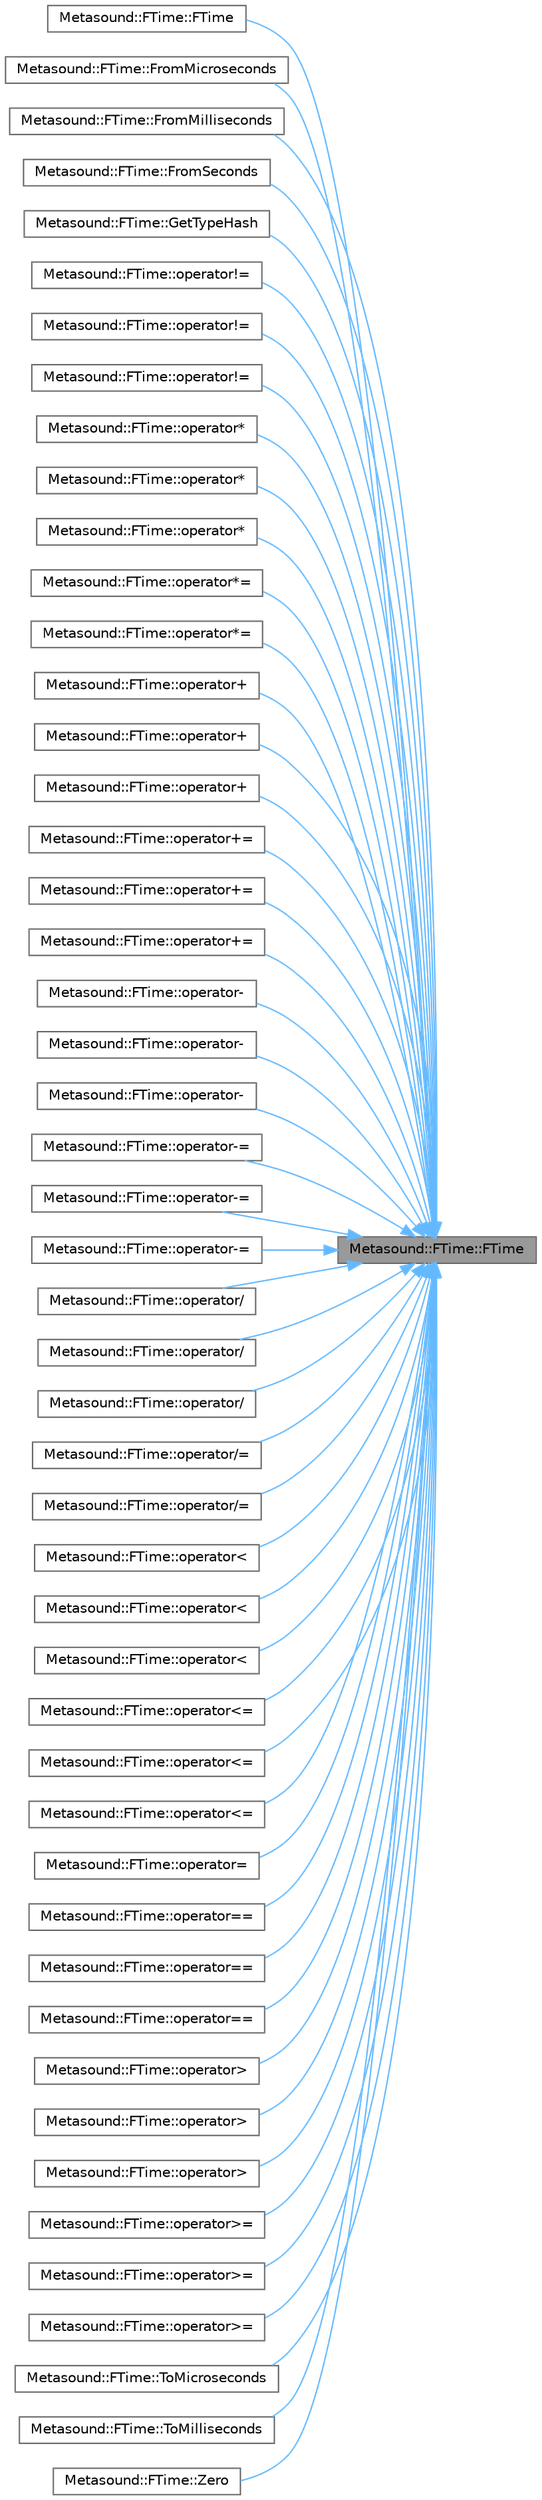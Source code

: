 digraph "Metasound::FTime::FTime"
{
 // INTERACTIVE_SVG=YES
 // LATEX_PDF_SIZE
  bgcolor="transparent";
  edge [fontname=Helvetica,fontsize=10,labelfontname=Helvetica,labelfontsize=10];
  node [fontname=Helvetica,fontsize=10,shape=box,height=0.2,width=0.4];
  rankdir="RL";
  Node1 [id="Node000001",label="Metasound::FTime::FTime",height=0.2,width=0.4,color="gray40", fillcolor="grey60", style="filled", fontcolor="black",tooltip=" "];
  Node1 -> Node2 [id="edge1_Node000001_Node000002",dir="back",color="steelblue1",style="solid",tooltip=" "];
  Node2 [id="Node000002",label="Metasound::FTime::FTime",height=0.2,width=0.4,color="grey40", fillcolor="white", style="filled",URL="$db/d8f/classMetasound_1_1FTime.html#af6d977bd59648a4c3cbb0235f98eb68b",tooltip=" "];
  Node1 -> Node3 [id="edge2_Node000001_Node000003",dir="back",color="steelblue1",style="solid",tooltip=" "];
  Node3 [id="Node000003",label="Metasound::FTime::FromMicroseconds",height=0.2,width=0.4,color="grey40", fillcolor="white", style="filled",URL="$db/d8f/classMetasound_1_1FTime.html#a79f2514e6dbd11612378818e6f0535e7",tooltip=" "];
  Node1 -> Node4 [id="edge3_Node000001_Node000004",dir="back",color="steelblue1",style="solid",tooltip=" "];
  Node4 [id="Node000004",label="Metasound::FTime::FromMilliseconds",height=0.2,width=0.4,color="grey40", fillcolor="white", style="filled",URL="$db/d8f/classMetasound_1_1FTime.html#ac8e7e106eaaa0e0215a0f59b32ebe270",tooltip=" "];
  Node1 -> Node5 [id="edge4_Node000001_Node000005",dir="back",color="steelblue1",style="solid",tooltip=" "];
  Node5 [id="Node000005",label="Metasound::FTime::FromSeconds",height=0.2,width=0.4,color="grey40", fillcolor="white", style="filled",URL="$db/d8f/classMetasound_1_1FTime.html#ab90ca231d66284fd3e83de4667b0ec12",tooltip=" "];
  Node1 -> Node6 [id="edge5_Node000001_Node000006",dir="back",color="steelblue1",style="solid",tooltip=" "];
  Node6 [id="Node000006",label="Metasound::FTime::GetTypeHash",height=0.2,width=0.4,color="grey40", fillcolor="white", style="filled",URL="$db/d8f/classMetasound_1_1FTime.html#a922ced4307b6b9195df2cc3d1ead80a5",tooltip=" "];
  Node1 -> Node7 [id="edge6_Node000001_Node000007",dir="back",color="steelblue1",style="solid",tooltip=" "];
  Node7 [id="Node000007",label="Metasound::FTime::operator!=",height=0.2,width=0.4,color="grey40", fillcolor="white", style="filled",URL="$db/d8f/classMetasound_1_1FTime.html#aaa65ec399d42a94bfdfbf425831c09f3",tooltip=" "];
  Node1 -> Node8 [id="edge7_Node000001_Node000008",dir="back",color="steelblue1",style="solid",tooltip=" "];
  Node8 [id="Node000008",label="Metasound::FTime::operator!=",height=0.2,width=0.4,color="grey40", fillcolor="white", style="filled",URL="$db/d8f/classMetasound_1_1FTime.html#ac2fe8e0af5376fbae2c0233357d4460d",tooltip=" "];
  Node1 -> Node9 [id="edge8_Node000001_Node000009",dir="back",color="steelblue1",style="solid",tooltip=" "];
  Node9 [id="Node000009",label="Metasound::FTime::operator!=",height=0.2,width=0.4,color="grey40", fillcolor="white", style="filled",URL="$db/d8f/classMetasound_1_1FTime.html#afe059173b2a09d270f2d025616a6751c",tooltip=" "];
  Node1 -> Node10 [id="edge9_Node000001_Node000010",dir="back",color="steelblue1",style="solid",tooltip=" "];
  Node10 [id="Node000010",label="Metasound::FTime::operator*",height=0.2,width=0.4,color="grey40", fillcolor="white", style="filled",URL="$db/d8f/classMetasound_1_1FTime.html#a8e236c4678c1e3664e5717dee9b2f0df",tooltip=" "];
  Node1 -> Node11 [id="edge10_Node000001_Node000011",dir="back",color="steelblue1",style="solid",tooltip=" "];
  Node11 [id="Node000011",label="Metasound::FTime::operator*",height=0.2,width=0.4,color="grey40", fillcolor="white", style="filled",URL="$db/d8f/classMetasound_1_1FTime.html#a4c18662eddfa27a3946f84d3c68d1e92",tooltip=" "];
  Node1 -> Node12 [id="edge11_Node000001_Node000012",dir="back",color="steelblue1",style="solid",tooltip=" "];
  Node12 [id="Node000012",label="Metasound::FTime::operator*",height=0.2,width=0.4,color="grey40", fillcolor="white", style="filled",URL="$db/d8f/classMetasound_1_1FTime.html#aeb1c33f2257ce9b54e2d993f39257c4a",tooltip=" "];
  Node1 -> Node13 [id="edge12_Node000001_Node000013",dir="back",color="steelblue1",style="solid",tooltip=" "];
  Node13 [id="Node000013",label="Metasound::FTime::operator*=",height=0.2,width=0.4,color="grey40", fillcolor="white", style="filled",URL="$db/d8f/classMetasound_1_1FTime.html#ab17c670597a45595e6d57d257194a82a",tooltip=" "];
  Node1 -> Node14 [id="edge13_Node000001_Node000014",dir="back",color="steelblue1",style="solid",tooltip=" "];
  Node14 [id="Node000014",label="Metasound::FTime::operator*=",height=0.2,width=0.4,color="grey40", fillcolor="white", style="filled",URL="$db/d8f/classMetasound_1_1FTime.html#a49f5d57a8d8501f50912a388045d6036",tooltip=" "];
  Node1 -> Node15 [id="edge14_Node000001_Node000015",dir="back",color="steelblue1",style="solid",tooltip=" "];
  Node15 [id="Node000015",label="Metasound::FTime::operator+",height=0.2,width=0.4,color="grey40", fillcolor="white", style="filled",URL="$db/d8f/classMetasound_1_1FTime.html#a142104a235bb98b545866829dee71660",tooltip=" "];
  Node1 -> Node16 [id="edge15_Node000001_Node000016",dir="back",color="steelblue1",style="solid",tooltip=" "];
  Node16 [id="Node000016",label="Metasound::FTime::operator+",height=0.2,width=0.4,color="grey40", fillcolor="white", style="filled",URL="$db/d8f/classMetasound_1_1FTime.html#af9c455b69045de41c1ab3e7ed0d57c1c",tooltip=" "];
  Node1 -> Node17 [id="edge16_Node000001_Node000017",dir="back",color="steelblue1",style="solid",tooltip=" "];
  Node17 [id="Node000017",label="Metasound::FTime::operator+",height=0.2,width=0.4,color="grey40", fillcolor="white", style="filled",URL="$db/d8f/classMetasound_1_1FTime.html#a1e2d7fffe4a27324d23118a25c4ff025",tooltip=" "];
  Node1 -> Node18 [id="edge17_Node000001_Node000018",dir="back",color="steelblue1",style="solid",tooltip=" "];
  Node18 [id="Node000018",label="Metasound::FTime::operator+=",height=0.2,width=0.4,color="grey40", fillcolor="white", style="filled",URL="$db/d8f/classMetasound_1_1FTime.html#af78929a63c7a6d93c8f0d291ac822350",tooltip=" "];
  Node1 -> Node19 [id="edge18_Node000001_Node000019",dir="back",color="steelblue1",style="solid",tooltip=" "];
  Node19 [id="Node000019",label="Metasound::FTime::operator+=",height=0.2,width=0.4,color="grey40", fillcolor="white", style="filled",URL="$db/d8f/classMetasound_1_1FTime.html#aebd43404b224623208fb6cd3bc53121c",tooltip=" "];
  Node1 -> Node20 [id="edge19_Node000001_Node000020",dir="back",color="steelblue1",style="solid",tooltip=" "];
  Node20 [id="Node000020",label="Metasound::FTime::operator+=",height=0.2,width=0.4,color="grey40", fillcolor="white", style="filled",URL="$db/d8f/classMetasound_1_1FTime.html#a387fc36a61116270f99f2c0aae14a55a",tooltip=" "];
  Node1 -> Node21 [id="edge20_Node000001_Node000021",dir="back",color="steelblue1",style="solid",tooltip=" "];
  Node21 [id="Node000021",label="Metasound::FTime::operator-",height=0.2,width=0.4,color="grey40", fillcolor="white", style="filled",URL="$db/d8f/classMetasound_1_1FTime.html#a5425b08fb189ec9f6291c7f715782ed0",tooltip=" "];
  Node1 -> Node22 [id="edge21_Node000001_Node000022",dir="back",color="steelblue1",style="solid",tooltip=" "];
  Node22 [id="Node000022",label="Metasound::FTime::operator-",height=0.2,width=0.4,color="grey40", fillcolor="white", style="filled",URL="$db/d8f/classMetasound_1_1FTime.html#a01239042b61a517a6e55978a423030f6",tooltip=" "];
  Node1 -> Node23 [id="edge22_Node000001_Node000023",dir="back",color="steelblue1",style="solid",tooltip=" "];
  Node23 [id="Node000023",label="Metasound::FTime::operator-",height=0.2,width=0.4,color="grey40", fillcolor="white", style="filled",URL="$db/d8f/classMetasound_1_1FTime.html#ad36dcf544bb6760629bc67ebb5c4d806",tooltip=" "];
  Node1 -> Node24 [id="edge23_Node000001_Node000024",dir="back",color="steelblue1",style="solid",tooltip=" "];
  Node24 [id="Node000024",label="Metasound::FTime::operator-=",height=0.2,width=0.4,color="grey40", fillcolor="white", style="filled",URL="$db/d8f/classMetasound_1_1FTime.html#a3a75fa4658031be88da337cbdb239369",tooltip=" "];
  Node1 -> Node25 [id="edge24_Node000001_Node000025",dir="back",color="steelblue1",style="solid",tooltip=" "];
  Node25 [id="Node000025",label="Metasound::FTime::operator-=",height=0.2,width=0.4,color="grey40", fillcolor="white", style="filled",URL="$db/d8f/classMetasound_1_1FTime.html#ab1f7706c1e2ebfb5c6f9196ad85037c7",tooltip=" "];
  Node1 -> Node26 [id="edge25_Node000001_Node000026",dir="back",color="steelblue1",style="solid",tooltip=" "];
  Node26 [id="Node000026",label="Metasound::FTime::operator-=",height=0.2,width=0.4,color="grey40", fillcolor="white", style="filled",URL="$db/d8f/classMetasound_1_1FTime.html#a28e112acfe9452ffa02b6f068ba4f942",tooltip=" "];
  Node1 -> Node27 [id="edge26_Node000001_Node000027",dir="back",color="steelblue1",style="solid",tooltip=" "];
  Node27 [id="Node000027",label="Metasound::FTime::operator/",height=0.2,width=0.4,color="grey40", fillcolor="white", style="filled",URL="$db/d8f/classMetasound_1_1FTime.html#ac2a5730412713ba16c3b15e58cf42346",tooltip=" "];
  Node1 -> Node28 [id="edge27_Node000001_Node000028",dir="back",color="steelblue1",style="solid",tooltip=" "];
  Node28 [id="Node000028",label="Metasound::FTime::operator/",height=0.2,width=0.4,color="grey40", fillcolor="white", style="filled",URL="$db/d8f/classMetasound_1_1FTime.html#a510c1fb763ce30f7fd3a90b075bc7100",tooltip=" "];
  Node1 -> Node29 [id="edge28_Node000001_Node000029",dir="back",color="steelblue1",style="solid",tooltip=" "];
  Node29 [id="Node000029",label="Metasound::FTime::operator/",height=0.2,width=0.4,color="grey40", fillcolor="white", style="filled",URL="$db/d8f/classMetasound_1_1FTime.html#aebc87962f9f122a7036831bd12ad5571",tooltip=" "];
  Node1 -> Node30 [id="edge29_Node000001_Node000030",dir="back",color="steelblue1",style="solid",tooltip=" "];
  Node30 [id="Node000030",label="Metasound::FTime::operator/=",height=0.2,width=0.4,color="grey40", fillcolor="white", style="filled",URL="$db/d8f/classMetasound_1_1FTime.html#aae312f404d1de2ad07005669e8b5c0c6",tooltip=" "];
  Node1 -> Node31 [id="edge30_Node000001_Node000031",dir="back",color="steelblue1",style="solid",tooltip=" "];
  Node31 [id="Node000031",label="Metasound::FTime::operator/=",height=0.2,width=0.4,color="grey40", fillcolor="white", style="filled",URL="$db/d8f/classMetasound_1_1FTime.html#ac2771b1ab34739e48b3516b0f9740dd3",tooltip=" "];
  Node1 -> Node32 [id="edge31_Node000001_Node000032",dir="back",color="steelblue1",style="solid",tooltip=" "];
  Node32 [id="Node000032",label="Metasound::FTime::operator\<",height=0.2,width=0.4,color="grey40", fillcolor="white", style="filled",URL="$db/d8f/classMetasound_1_1FTime.html#a9b4fdd04041449c8dd788b256c5050a4",tooltip=" "];
  Node1 -> Node33 [id="edge32_Node000001_Node000033",dir="back",color="steelblue1",style="solid",tooltip=" "];
  Node33 [id="Node000033",label="Metasound::FTime::operator\<",height=0.2,width=0.4,color="grey40", fillcolor="white", style="filled",URL="$db/d8f/classMetasound_1_1FTime.html#ab1d76596cade7e8718a770ec5e853768",tooltip=" "];
  Node1 -> Node34 [id="edge33_Node000001_Node000034",dir="back",color="steelblue1",style="solid",tooltip=" "];
  Node34 [id="Node000034",label="Metasound::FTime::operator\<",height=0.2,width=0.4,color="grey40", fillcolor="white", style="filled",URL="$db/d8f/classMetasound_1_1FTime.html#ab6b95dcf053fa1232007e1c30b5fb065",tooltip=" "];
  Node1 -> Node35 [id="edge34_Node000001_Node000035",dir="back",color="steelblue1",style="solid",tooltip=" "];
  Node35 [id="Node000035",label="Metasound::FTime::operator\<=",height=0.2,width=0.4,color="grey40", fillcolor="white", style="filled",URL="$db/d8f/classMetasound_1_1FTime.html#aa8d357bc20f4130b1698cc1123afebcd",tooltip=" "];
  Node1 -> Node36 [id="edge35_Node000001_Node000036",dir="back",color="steelblue1",style="solid",tooltip=" "];
  Node36 [id="Node000036",label="Metasound::FTime::operator\<=",height=0.2,width=0.4,color="grey40", fillcolor="white", style="filled",URL="$db/d8f/classMetasound_1_1FTime.html#a55b86cf686e8924cdba1a150da85a9ff",tooltip=" "];
  Node1 -> Node37 [id="edge36_Node000001_Node000037",dir="back",color="steelblue1",style="solid",tooltip=" "];
  Node37 [id="Node000037",label="Metasound::FTime::operator\<=",height=0.2,width=0.4,color="grey40", fillcolor="white", style="filled",URL="$db/d8f/classMetasound_1_1FTime.html#a5b03797e47e2bab24853048d98fea56b",tooltip=" "];
  Node1 -> Node38 [id="edge37_Node000001_Node000038",dir="back",color="steelblue1",style="solid",tooltip=" "];
  Node38 [id="Node000038",label="Metasound::FTime::operator=",height=0.2,width=0.4,color="grey40", fillcolor="white", style="filled",URL="$db/d8f/classMetasound_1_1FTime.html#aade85bbb5e0265e3be1bf1722a275133",tooltip=" "];
  Node1 -> Node39 [id="edge38_Node000001_Node000039",dir="back",color="steelblue1",style="solid",tooltip=" "];
  Node39 [id="Node000039",label="Metasound::FTime::operator==",height=0.2,width=0.4,color="grey40", fillcolor="white", style="filled",URL="$db/d8f/classMetasound_1_1FTime.html#aac1eda6e53e8b5e049b89367f63070ea",tooltip=" "];
  Node1 -> Node40 [id="edge39_Node000001_Node000040",dir="back",color="steelblue1",style="solid",tooltip=" "];
  Node40 [id="Node000040",label="Metasound::FTime::operator==",height=0.2,width=0.4,color="grey40", fillcolor="white", style="filled",URL="$db/d8f/classMetasound_1_1FTime.html#a30f744d5202304cbf15c59f415bdb673",tooltip=" "];
  Node1 -> Node41 [id="edge40_Node000001_Node000041",dir="back",color="steelblue1",style="solid",tooltip=" "];
  Node41 [id="Node000041",label="Metasound::FTime::operator==",height=0.2,width=0.4,color="grey40", fillcolor="white", style="filled",URL="$db/d8f/classMetasound_1_1FTime.html#a36d4903f8d96d3dc180defde406fc6cd",tooltip=" "];
  Node1 -> Node42 [id="edge41_Node000001_Node000042",dir="back",color="steelblue1",style="solid",tooltip=" "];
  Node42 [id="Node000042",label="Metasound::FTime::operator\>",height=0.2,width=0.4,color="grey40", fillcolor="white", style="filled",URL="$db/d8f/classMetasound_1_1FTime.html#a4ad09299a4a299ee707d60d7cc055c7c",tooltip=" "];
  Node1 -> Node43 [id="edge42_Node000001_Node000043",dir="back",color="steelblue1",style="solid",tooltip=" "];
  Node43 [id="Node000043",label="Metasound::FTime::operator\>",height=0.2,width=0.4,color="grey40", fillcolor="white", style="filled",URL="$db/d8f/classMetasound_1_1FTime.html#ab066b76e85b150291a73b6bd939cae0d",tooltip=" "];
  Node1 -> Node44 [id="edge43_Node000001_Node000044",dir="back",color="steelblue1",style="solid",tooltip=" "];
  Node44 [id="Node000044",label="Metasound::FTime::operator\>",height=0.2,width=0.4,color="grey40", fillcolor="white", style="filled",URL="$db/d8f/classMetasound_1_1FTime.html#ac7433bf87f799eb5f061122376003389",tooltip=" "];
  Node1 -> Node45 [id="edge44_Node000001_Node000045",dir="back",color="steelblue1",style="solid",tooltip=" "];
  Node45 [id="Node000045",label="Metasound::FTime::operator\>=",height=0.2,width=0.4,color="grey40", fillcolor="white", style="filled",URL="$db/d8f/classMetasound_1_1FTime.html#adf80cfe31a20d53d3f43a6d6bc87c4d5",tooltip=" "];
  Node1 -> Node46 [id="edge45_Node000001_Node000046",dir="back",color="steelblue1",style="solid",tooltip=" "];
  Node46 [id="Node000046",label="Metasound::FTime::operator\>=",height=0.2,width=0.4,color="grey40", fillcolor="white", style="filled",URL="$db/d8f/classMetasound_1_1FTime.html#aebc6e2c19dbdec51421461418e92fd73",tooltip=" "];
  Node1 -> Node47 [id="edge46_Node000001_Node000047",dir="back",color="steelblue1",style="solid",tooltip=" "];
  Node47 [id="Node000047",label="Metasound::FTime::operator\>=",height=0.2,width=0.4,color="grey40", fillcolor="white", style="filled",URL="$db/d8f/classMetasound_1_1FTime.html#a3fd37f6655752ffe6fbc5691855a8c7b",tooltip=" "];
  Node1 -> Node48 [id="edge47_Node000001_Node000048",dir="back",color="steelblue1",style="solid",tooltip=" "];
  Node48 [id="Node000048",label="Metasound::FTime::ToMicroseconds",height=0.2,width=0.4,color="grey40", fillcolor="white", style="filled",URL="$db/d8f/classMetasound_1_1FTime.html#ab1edb610bbe43e4dd43d70716dadc9bf",tooltip=" "];
  Node1 -> Node49 [id="edge48_Node000001_Node000049",dir="back",color="steelblue1",style="solid",tooltip=" "];
  Node49 [id="Node000049",label="Metasound::FTime::ToMilliseconds",height=0.2,width=0.4,color="grey40", fillcolor="white", style="filled",URL="$db/d8f/classMetasound_1_1FTime.html#a6946d83c08e138fe3dcdbc9cb801c8a3",tooltip=" "];
  Node1 -> Node50 [id="edge49_Node000001_Node000050",dir="back",color="steelblue1",style="solid",tooltip=" "];
  Node50 [id="Node000050",label="Metasound::FTime::Zero",height=0.2,width=0.4,color="grey40", fillcolor="white", style="filled",URL="$db/d8f/classMetasound_1_1FTime.html#a09f8f17a8d3ece1b88fc780dcdaf4d76",tooltip=" "];
}
